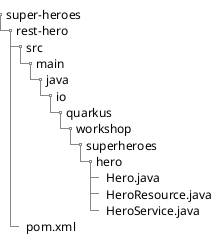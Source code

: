 @startsalt
{
{
T
super-heroes
+  rest-hero
++  src
+++  main
++++  java
+++++  io
++++++  quarkus
+++++++  workshop
++++++++  superheroes
+++++++++  hero
++++++++++  Hero.java
++++++++++  HeroResource.java
++++++++++  HeroService.java
++  pom.xml
}
}
@endsalt